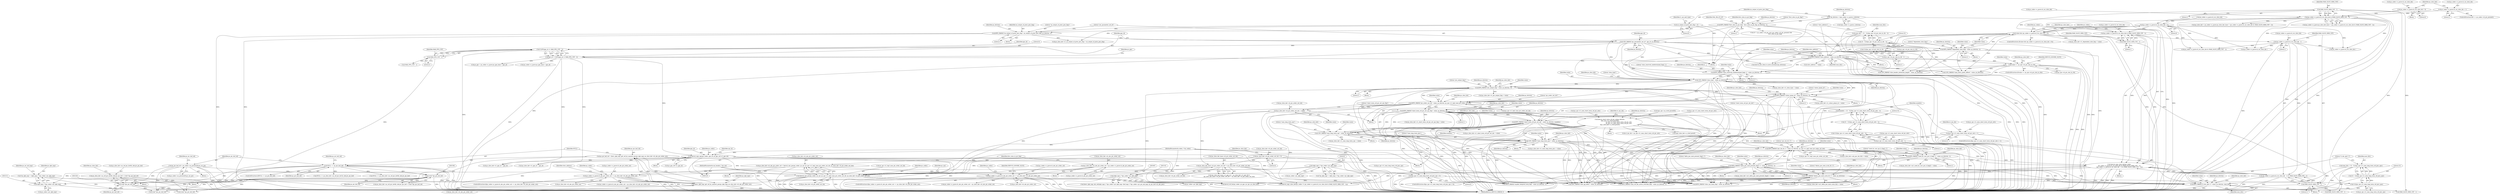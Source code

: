 digraph "0_Android_a1424724a00d62ac5efa0e27953eed66850d662f@array" {
"1002319" [label="(Call,ps_slice_hdr->as_ref_pic_list0[r_idx].pv_pic_buf = (void *)ps_pic_buf_ref)"];
"1002327" [label="(Call,(void *)ps_pic_buf_ref)"];
"1002233" [label="(Call,NULL == ps_pic_buf_ref)"];
"1002225" [label="(Call,ps_pic_buf_ref = ihevc_dpb_mgr_get_ref_by_nearest_poc(ps_dpb_mgr, ps_slice_hdr->i4_abs_pic_order_cnt))"];
"1002227" [label="(Call,ihevc_dpb_mgr_get_ref_by_nearest_poc(ps_dpb_mgr, ps_slice_hdr->i4_abs_pic_order_cnt))"];
"1002210" [label="(Call,*ps_dpb_mgr = (dpb_mgr_t *)ps_codec->pv_dpb_mgr)"];
"1002212" [label="(Call,(dpb_mgr_t *)ps_codec->pv_dpb_mgr)"];
"1002096" [label="(Call,(dpb_mgr_t *)ps_codec->pv_dpb_mgr)"];
"1002022" [label="(Call,(dpb_mgr_t *)ps_codec->pv_dpb_mgr)"];
"1001683" [label="(Call,ps_codec->s_parse.i4_abs_pic_order_cnt == ps_slice_hdr->i4_abs_pic_order_cnt)"];
"1001654" [label="(Call,ps_slice_hdr->i4_abs_pic_order_cnt = ihevcd_calc_poc(ps_codec, ps_nal, ps_sps->i1_log2_max_pic_order_cnt_lsb, ps_slice_hdr->i4_pic_order_cnt_lsb))"];
"1001658" [label="(Call,ihevcd_calc_poc(ps_codec, ps_nal, ps_sps->i1_log2_max_pic_order_cnt_lsb, ps_slice_hdr->i4_pic_order_cnt_lsb))"];
"1000263" [label="(Call,ihevcd_copy_pps(ps_codec, pps_id, ps_pps_ref->i1_pps_id))"];
"1000130" [label="(MethodParameterIn,codec_t *ps_codec)"];
"1000213" [label="(Call,pps_id = CLIP3(pps_id, 0, MAX_PPS_CNT - 2))"];
"1000215" [label="(Call,CLIP3(pps_id, 0, MAX_PPS_CNT - 2))"];
"1000209" [label="(Call,UEV_PARSE(\"pic_parameter_set_id\", pps_id, ps_bitstrm))"];
"1000204" [label="(Call,BITS_PARSE(\"no_output_of_prior_pics_flag\", no_output_of_prior_pics_flag, ps_bitstrm, 1))"];
"1000159" [label="(Call,no_output_of_prior_pics_flag = 0)"];
"1000190" [label="(Call,BITS_PARSE(\"first_slice_in_pic_flag\", first_slice_in_pic_flag, ps_bitstrm, 1))"];
"1000147" [label="(Call,*ps_bitstrm = &ps_codec->s_parse.s_bitstrm)"];
"1000218" [label="(Call,MAX_PPS_CNT - 2)"];
"1000438" [label="(Call,ihevcd_copy_slice_hdr(ps_codec,\n (ps_codec->s_parse.i4_cur_slice_idx & (MAX_SLICE_HDR_CNT - 1)),\n ((ps_codec->s_parse.i4_cur_slice_idx - 1) & (MAX_SLICE_HDR_CNT - 1))))"];
"1000440" [label="(Call,ps_codec->s_parse.i4_cur_slice_idx & (MAX_SLICE_HDR_CNT - 1))"];
"1000430" [label="(Call,ps_codec->s_parse.i4_cur_slice_idx > 0)"];
"1000405" [label="(Call,ps_codec->s_parse.i4_cur_slice_idx & (MAX_SLICE_HDR_CNT - 1))"];
"1000375" [label="(Call,ps_codec->s_parse.i4_cur_slice_idx = 0)"];
"1000390" [label="(Call,ps_codec->s_parse.i4_cur_slice_idx = 1)"];
"1000411" [label="(Call,MAX_SLICE_HDR_CNT - 1)"];
"1000446" [label="(Call,MAX_SLICE_HDR_CNT - 1)"];
"1000449" [label="(Call,(ps_codec->s_parse.i4_cur_slice_idx - 1) & (MAX_SLICE_HDR_CNT - 1))"];
"1000450" [label="(Call,ps_codec->s_parse.i4_cur_slice_idx - 1)"];
"1000457" [label="(Call,MAX_SLICE_HDR_CNT - 1)"];
"1000131" [label="(MethodParameterIn,nal_header_t *ps_nal)"];
"1000682" [label="(Call,BITS_PARSE(\"pic_order_cnt_lsb\", value, ps_bitstrm, ps_sps->i1_log2_max_pic_order_cnt_lsb))"];
"1000637" [label="(Call,BITS_PARSE(\"pic_output_flag\", value, ps_bitstrm, 1))"];
"1000592" [label="(Call,UEV_PARSE(\"slice_type\", value, ps_bitstrm))"];
"1000587" [label="(Call,BITS_PARSE(\"slice_reserved_undetermined_flag[ i ]\", value, ps_bitstrm, 1))"];
"1000537" [label="(Call,value >= ps_sps->i4_pic_size_in_ctb)"];
"1000528" [label="(Call,BITS_PARSE(\"slice_address\", value, ps_bitstrm, num_bits))"];
"1000428" [label="(Call,value && (ps_codec->s_parse.i4_cur_slice_idx > 0))"];
"1000422" [label="(Call,BITS_PARSE(\"dependent_slice_flag\", value, ps_bitstrm, 1))"];
"1000518" [label="(Call,num_bits = 32 - CLZ(ps_sps->i4_pic_size_in_ctb - 1))"];
"1000520" [label="(Call,32 - CLZ(ps_sps->i4_pic_size_in_ctb - 1))"];
"1000522" [label="(Call,CLZ(ps_sps->i4_pic_size_in_ctb - 1))"];
"1000523" [label="(Call,ps_sps->i4_pic_size_in_ctb - 1)"];
"1000659" [label="(Call,BITS_PARSE(\"colour_plane_id\", value, ps_bitstrm, 2))"];
"1000945" [label="(Call,BITS_PARSE(\"poc_lsb_lt[ i ]\", value, ps_bitstrm, ps_sps->i1_log2_max_pic_order_cnt_lsb))"];
"1000857" [label="(Call,UEV_PARSE(\"num_long_term_pics\", value, ps_bitstrm))"];
"1000734" [label="(Call,BITS_PARSE(\"short_term_ref_pic_set_idx\", value, ps_bitstrm, numbits))"];
"1000694" [label="(Call,BITS_PARSE(\"short_term_ref_pic_set_sps_flag\", value, ps_bitstrm, 1))"];
"1000724" [label="(Call,numbits = 32 - CLZ(ps_sps->i1_num_short_term_ref_pic_sets - 1))"];
"1000726" [label="(Call,32 - CLZ(ps_sps->i1_num_short_term_ref_pic_sets - 1))"];
"1000728" [label="(Call,CLZ(ps_sps->i1_num_short_term_ref_pic_sets - 1))"];
"1000729" [label="(Call,ps_sps->i1_num_short_term_ref_pic_sets - 1)"];
"1000718" [label="(Call,ps_sps->i1_num_short_term_ref_pic_sets > 1)"];
"1000834" [label="(Call,UEV_PARSE(\"num_long_term_sps\", value, ps_bitstrm))"];
"1000778" [label="(Call,ihevcd_short_term_ref_pic_set(ps_bitstrm,\n &ps_sps->as_stref_picset[0],\n                                              ps_sps->i1_num_short_term_ref_pic_sets,\n                                              ps_sps->i1_num_short_term_ref_pic_sets,\n &ps_slice_hdr->s_stref_picset))"];
"1000971" [label="(Call,BITS_PARSE(\"delta_poc_msb_present_flag[ i ]\", value, ps_bitstrm, 1))"];
"1000916" [label="(Call,BITS_PARSE(\"lt_idx_sps[ i ]\", value, ps_bitstrm, num_bits))"];
"1000997" [label="(Call,UEV_PARSE(\"delata_poc_msb_cycle_lt[ i ]\", value, ps_bitstrm))"];
"1000908" [label="(Call,num_bits = 32 - CLZ(ps_sps->i1_num_long_term_ref_pics_sps))"];
"1000910" [label="(Call,32 - CLZ(ps_sps->i1_num_long_term_ref_pics_sps))"];
"1000912" [label="(Call,CLZ(ps_sps->i1_num_long_term_ref_pics_sps))"];
"1000828" [label="(Call,ps_sps->i1_num_long_term_ref_pics_sps > 0)"];
"1000959" [label="(Call,BITS_PARSE(\"used_by_curr_pic_lt_flag[ i ]\", value, ps_bitstrm, 1))"];
"1000689" [label="(Call,ps_slice_hdr->i4_pic_order_cnt_lsb = value)"];
"1001637" [label="(Call,ps_slice_hdr_base->i4_pic_order_cnt_lsb != ps_slice_hdr->i4_pic_order_cnt_lsb)"];
"1000560" [label="(Call,ps_slice_hdr->i4_pic_order_cnt_lsb = 0)"];
"1001669" [label="(Call,ps_slice_hdr->i4_abs_pic_order_cnt = ps_codec->s_parse.i4_abs_pic_order_cnt)"];
"1001849" [label="(Call,ps_codec->s_parse.i4_abs_pic_order_cnt == ps_slice_hdr->i4_abs_pic_order_cnt)"];
"1002237" [label="(Call,ps_pic_buf_ref = ps_codec->as_process[0].ps_cur_pic)"];
"1002293" [label="(Call,(void *)ps_pic_buf_ref)"];
"1002504" [label="(Call,ihevcd_copy_slice_hdr(ps_codec, 0, (ps_codec->s_parse.i4_cur_slice_idx & (MAX_SLICE_HDR_CNT - 1))))"];
"1000944" [label="(Block,)"];
"1002239" [label="(Call,ps_codec->as_process[0].ps_cur_pic)"];
"1000596" [label="(Call,ps_slice_hdr->i1_slice_type = value)"];
"1000858" [label="(Literal,\"num_long_term_pics\")"];
"1002236" [label="(Block,)"];
"1000530" [label="(Identifier,value)"];
"1000861" [label="(Call,ps_slice_hdr->i1_num_long_term_pics = value)"];
"1000462" [label="(Identifier,ps_slice_hdr)"];
"1000258" [label="(Call,MAX_PPS_CNT - 1)"];
"1002507" [label="(Call,ps_codec->s_parse.i4_cur_slice_idx & (MAX_SLICE_HDR_CNT - 1))"];
"1001850" [label="(Call,ps_codec->s_parse.i4_abs_pic_order_cnt)"];
"1000391" [label="(Call,ps_codec->s_parse.i4_cur_slice_idx)"];
"1000834" [label="(Call,UEV_PARSE(\"num_long_term_sps\", value, ps_bitstrm))"];
"1000778" [label="(Call,ihevcd_short_term_ref_pic_set(ps_bitstrm,\n &ps_sps->as_stref_picset[0],\n                                              ps_sps->i1_num_short_term_ref_pic_sets,\n                                              ps_sps->i1_num_short_term_ref_pic_sets,\n &ps_slice_hdr->s_stref_picset))"];
"1002234" [label="(Identifier,NULL)"];
"1000424" [label="(Identifier,value)"];
"1000397" [label="(Call,ps_slice_hdr = ps_codec->s_parse.ps_slice_hdr_base + (ps_codec->s_parse.i4_cur_slice_idx & (MAX_SLICE_HDR_CNT - 1)))"];
"1000264" [label="(Identifier,ps_codec)"];
"1000685" [label="(Identifier,ps_bitstrm)"];
"1000440" [label="(Call,ps_codec->s_parse.i4_cur_slice_idx & (MAX_SLICE_HDR_CNT - 1))"];
"1000718" [label="(Call,ps_sps->i1_num_short_term_ref_pic_sets > 1)"];
"1002606" [label="(MethodReturn,IHEVCD_ERROR_T)"];
"1000427" [label="(ControlStructure,if(value && (ps_codec->s_parse.i4_cur_slice_idx > 0)))"];
"1000522" [label="(Call,CLZ(ps_sps->i4_pic_size_in_ctb - 1))"];
"1000446" [label="(Call,MAX_SLICE_HDR_CNT - 1)"];
"1000520" [label="(Call,32 - CLZ(ps_sps->i4_pic_size_in_ctb - 1))"];
"1000375" [label="(Call,ps_codec->s_parse.i4_cur_slice_idx = 0)"];
"1000971" [label="(Call,BITS_PARSE(\"delta_poc_msb_present_flag[ i ]\", value, ps_bitstrm, 1))"];
"1000729" [label="(Call,ps_sps->i1_num_short_term_ref_pic_sets - 1)"];
"1000587" [label="(Call,BITS_PARSE(\"slice_reserved_undetermined_flag[ i ]\", value, ps_bitstrm, 1))"];
"1000396" [label="(Literal,1)"];
"1000588" [label="(Literal,\"slice_reserved_undetermined_flag[ i ]\")"];
"1000460" [label="(Call,ps_slice_hdr->i1_dependent_slice_flag = value)"];
"1000777" [label="(Block,)"];
"1000210" [label="(Literal,\"pic_parameter_set_id\")"];
"1000911" [label="(Literal,32)"];
"1000593" [label="(Literal,\"slice_type\")"];
"1000639" [label="(Identifier,value)"];
"1000537" [label="(Call,value >= ps_sps->i4_pic_size_in_ctb)"];
"1000147" [label="(Call,*ps_bitstrm = &ps_codec->s_parse.s_bitstrm)"];
"1000219" [label="(Identifier,MAX_PPS_CNT)"];
"1000529" [label="(Literal,\"slice_address\")"];
"1000564" [label="(Literal,0)"];
"1000428" [label="(Call,value && (ps_codec->s_parse.i4_cur_slice_idx > 0))"];
"1000964" [label="(Call,ps_slice_hdr->ai1_used_by_curr_pic_lt_flag[i] = value)"];
"1000523" [label="(Call,ps_sps->i4_pic_size_in_ctb - 1)"];
"1000792" [label="(Call,&ps_slice_hdr->s_stref_picset)"];
"1001883" [label="(Call,UEV_PARSE(\"num_entry_point_offsets\", value, ps_bitstrm))"];
"1002235" [label="(Identifier,ps_pic_buf_ref)"];
"1000698" [label="(Literal,1)"];
"1000586" [label="(Block,)"];
"1000683" [label="(Literal,\"pic_order_cnt_lsb\")"];
"1001849" [label="(Call,ps_codec->s_parse.i4_abs_pic_order_cnt == ps_slice_hdr->i4_abs_pic_order_cnt)"];
"1000909" [label="(Identifier,num_bits)"];
"1000554" [label="(Block,)"];
"1000682" [label="(Call,BITS_PARSE(\"pic_order_cnt_lsb\", value, ps_bitstrm, ps_sps->i1_log2_max_pic_order_cnt_lsb))"];
"1000398" [label="(Identifier,ps_slice_hdr)"];
"1000973" [label="(Identifier,value)"];
"1000437" [label="(Block,)"];
"1000531" [label="(Identifier,ps_bitstrm)"];
"1000590" [label="(Identifier,ps_bitstrm)"];
"1000447" [label="(Identifier,MAX_SLICE_HDR_CNT)"];
"1001683" [label="(Call,ps_codec->s_parse.i4_abs_pic_order_cnt == ps_slice_hdr->i4_abs_pic_order_cnt)"];
"1002196" [label="(Call,ihevcd_ref_list(ps_codec, ps_pps, ps_sps, ps_slice_hdr))"];
"1000214" [label="(Identifier,pps_id)"];
"1000438" [label="(Call,ihevcd_copy_slice_hdr(ps_codec,\n (ps_codec->s_parse.i4_cur_slice_idx & (MAX_SLICE_HDR_CNT - 1)),\n ((ps_codec->s_parse.i4_cur_slice_idx - 1) & (MAX_SLICE_HDR_CNT - 1))))"];
"1001653" [label="(Block,)"];
"1000453" [label="(Identifier,ps_codec)"];
"1002219" [label="(Identifier,ps_mv_buf_mgr)"];
"1000524" [label="(Call,ps_sps->i4_pic_size_in_ctb)"];
"1000594" [label="(Identifier,value)"];
"1000164" [label="(Identifier,i1_nal_unit_type)"];
"1000961" [label="(Identifier,value)"];
"1000837" [label="(Identifier,ps_bitstrm)"];
"1001629" [label="(Call,(ps_slice_hdr_base->i1_pps_id != ps_slice_hdr->i1_pps_id) ||\n (ps_slice_hdr_base->i4_pic_order_cnt_lsb != ps_slice_hdr->i4_pic_order_cnt_lsb))"];
"1000423" [label="(Literal,\"dependent_slice_flag\")"];
"1000719" [label="(Call,ps_sps->i1_num_short_term_ref_pic_sets)"];
"1000203" [label="(Block,)"];
"1000204" [label="(Call,BITS_PARSE(\"no_output_of_prior_pics_flag\", no_output_of_prior_pics_flag, ps_bitstrm, 1))"];
"1000528" [label="(Call,BITS_PARSE(\"slice_address\", value, ps_bitstrm, num_bits))"];
"1000374" [label="(Block,)"];
"1001654" [label="(Call,ps_slice_hdr->i4_abs_pic_order_cnt = ihevcd_calc_poc(ps_codec, ps_nal, ps_sps->i1_log2_max_pic_order_cnt_lsb, ps_slice_hdr->i4_pic_order_cnt_lsb))"];
"1001660" [label="(Identifier,ps_nal)"];
"1000412" [label="(Identifier,MAX_SLICE_HDR_CNT)"];
"1000913" [label="(Call,ps_sps->i1_num_long_term_ref_pics_sps)"];
"1001081" [label="(Call,BITS_PARSE(\"enable_temporal_mvp_flag\", value, ps_bitstrm, 1))"];
"1000697" [label="(Identifier,ps_bitstrm)"];
"1001669" [label="(Call,ps_slice_hdr->i4_abs_pic_order_cnt = ps_codec->s_parse.i4_abs_pic_order_cnt)"];
"1000448" [label="(Literal,1)"];
"1000406" [label="(Call,ps_codec->s_parse.i4_cur_slice_idx)"];
"1001848" [label="(ControlStructure,if(ps_codec->s_parse.i4_abs_pic_order_cnt == ps_slice_hdr->i4_abs_pic_order_cnt))"];
"1000208" [label="(Literal,1)"];
"1000832" [label="(Literal,0)"];
"1000910" [label="(Call,32 - CLZ(ps_sps->i1_num_long_term_ref_pics_sps))"];
"1000161" [label="(Literal,0)"];
"1001771" [label="(Call,ps_codec->s_parse.i4_cur_slice_idx--)"];
"1000148" [label="(Identifier,ps_bitstrm)"];
"1000838" [label="(Call,ps_slice_hdr->i1_num_long_term_sps = value)"];
"1000836" [label="(Identifier,value)"];
"1002227" [label="(Call,ihevc_dpb_mgr_get_ref_by_nearest_poc(ps_dpb_mgr, ps_slice_hdr->i4_abs_pic_order_cnt))"];
"1000974" [label="(Identifier,ps_bitstrm)"];
"1002229" [label="(Call,ps_slice_hdr->i4_abs_pic_order_cnt)"];
"1000561" [label="(Call,ps_slice_hdr->i4_pic_order_cnt_lsb)"];
"1001169" [label="(Call,BITS_PARSE(\"num_ref_idx_active_override_flag\", value, ps_bitstrm, 1))"];
"1000735" [label="(Literal,\"short_term_ref_pic_set_idx\")"];
"1001001" [label="(Call,ps_slice_hdr->ai1_delta_poc_msb_cycle_lt[i] = value)"];
"1001658" [label="(Call,ihevcd_calc_poc(ps_codec, ps_nal, ps_sps->i1_log2_max_pic_order_cnt_lsb, ps_slice_hdr->i4_pic_order_cnt_lsb))"];
"1000477" [label="(Call,ps_slice_hdr->i1_pps_id = pps_id)"];
"1002295" [label="(Identifier,ps_pic_buf_ref)"];
"1000666" [label="(Identifier,ps_slice_hdr)"];
"1001641" [label="(Call,ps_slice_hdr->i4_pic_order_cnt_lsb)"];
"1001454" [label="(Call,SEV_PARSE(\"slice_qp_delta\", value, ps_bitstrm))"];
"1000664" [label="(Call,ps_slice_hdr->i1_colour_plane_id = value)"];
"1000920" [label="(Identifier,num_bits)"];
"1000694" [label="(Call,BITS_PARSE(\"short_term_ref_pic_set_sps_flag\", value, ps_bitstrm, 1))"];
"1002327" [label="(Call,(void *)ps_pic_buf_ref)"];
"1000860" [label="(Identifier,ps_bitstrm)"];
"1001689" [label="(Call,ps_slice_hdr->i4_abs_pic_order_cnt)"];
"1000552" [label="(Identifier,ps_slice_hdr)"];
"1002372" [label="(Call,(void *)ps_pic_buf_ref)"];
"1000690" [label="(Call,ps_slice_hdr->i4_pic_order_cnt_lsb)"];
"1000919" [label="(Identifier,ps_bitstrm)"];
"1000736" [label="(Identifier,value)"];
"1000796" [label="(Call,st_rps_idx = ps_sps->i1_num_short_term_ref_pic_sets)"];
"1000457" [label="(Call,MAX_SLICE_HDR_CNT - 1)"];
"1002318" [label="(Block,)"];
"1000962" [label="(Identifier,ps_bitstrm)"];
"1001680" [label="(Identifier,first_slice_in_pic_flag)"];
"1000501" [label="(Call,ps_slice_hdr->i1_no_output_of_prior_pics_flag = no_output_of_prior_pics_flag)"];
"1002334" [label="(Identifier,ps_slice_hdr)"];
"1002205" [label="(Block,)"];
"1000218" [label="(Call,MAX_PPS_CNT - 2)"];
"1000840" [label="(Identifier,ps_slice_hdr)"];
"1000431" [label="(Call,ps_codec->s_parse.i4_cur_slice_idx)"];
"1000691" [label="(Identifier,ps_slice_hdr)"];
"1002406" [label="(Call,(void *)ps_pic_buf_ref)"];
"1000458" [label="(Identifier,MAX_SLICE_HDR_CNT)"];
"1000205" [label="(Literal,\"no_output_of_prior_pics_flag\")"];
"1001661" [label="(Call,ps_sps->i1_log2_max_pic_order_cnt_lsb)"];
"1000677" [label="(Block,)"];
"1000737" [label="(Identifier,ps_bitstrm)"];
"1000149" [label="(Call,&ps_codec->s_parse.s_bitstrm)"];
"1000906" [label="(Block,)"];
"1000191" [label="(Literal,\"first_slice_in_pic_flag\")"];
"1000695" [label="(Literal,\"short_term_ref_pic_set_sps_flag\")"];
"1000421" [label="(Block,)"];
"1000725" [label="(Identifier,numbits)"];
"1002293" [label="(Call,(void *)ps_pic_buf_ref)"];
"1000701" [label="(Identifier,ps_slice_hdr)"];
"1002329" [label="(Identifier,ps_pic_buf_ref)"];
"1002237" [label="(Call,ps_pic_buf_ref = ps_codec->as_process[0].ps_cur_pic)"];
"1002096" [label="(Call,(dpb_mgr_t *)ps_codec->pv_dpb_mgr)"];
"1000859" [label="(Identifier,value)"];
"1000439" [label="(Identifier,ps_codec)"];
"1000270" [label="(Identifier,sps_id)"];
"1000717" [label="(ControlStructure,if(ps_sps->i1_num_short_term_ref_pic_sets > 1))"];
"1000132" [label="(Block,)"];
"1000899" [label="(Block,)"];
"1002256" [label="(Identifier,ps_mv_buf_ref)"];
"1000722" [label="(Literal,1)"];
"1000209" [label="(Call,UEV_PARSE(\"pic_parameter_set_id\", pps_id, ps_bitstrm))"];
"1000662" [label="(Identifier,ps_bitstrm)"];
"1000738" [label="(Identifier,numbits)"];
"1001837" [label="(Call,ps_codec->s_parse.i4_abs_pic_order_cnt = ps_slice_hdr->i4_abs_pic_order_cnt)"];
"1000527" [label="(Literal,1)"];
"1000211" [label="(Identifier,pps_id)"];
"1000963" [label="(Literal,1)"];
"1000786" [label="(Call,ps_sps->i1_num_short_term_ref_pic_sets)"];
"1000797" [label="(Identifier,st_rps_idx)"];
"1000949" [label="(Call,ps_sps->i1_log2_max_pic_order_cnt_lsb)"];
"1001695" [label="(Identifier,slice_address)"];
"1000567" [label="(Identifier,ps_slice_hdr)"];
"1002233" [label="(Call,NULL == ps_pic_buf_ref)"];
"1000284" [label="(Call,(0 != ps_codec->u4_pic_cnt || ps_codec->i4_pic_present) &&\n                    first_slice_in_pic_flag)"];
"1000399" [label="(Call,ps_codec->s_parse.ps_slice_hdr_base + (ps_codec->s_parse.i4_cur_slice_idx & (MAX_SLICE_HDR_CNT - 1)))"];
"1002319" [label="(Call,ps_slice_hdr->as_ref_pic_list0[r_idx].pv_pic_buf = (void *)ps_pic_buf_ref)"];
"1000730" [label="(Call,ps_sps->i1_num_short_term_ref_pic_sets)"];
"1000207" [label="(Identifier,ps_bitstrm)"];
"1000976" [label="(Call,ps_slice_hdr->ai1_delta_poc_msb_present_flag[i] = value)"];
"1000693" [label="(Identifier,value)"];
"1000194" [label="(Literal,1)"];
"1002354" [label="(Call,NULL == ps_slice_hdr->as_ref_pic_list1[r_idx].pv_pic_buf)"];
"1000560" [label="(Call,ps_slice_hdr->i4_pic_order_cnt_lsb = 0)"];
"1000595" [label="(Identifier,ps_bitstrm)"];
"1000381" [label="(Literal,0)"];
"1000506" [label="(Call,ps_slice_hdr->i1_pps_id = pps_id)"];
"1002238" [label="(Identifier,ps_pic_buf_ref)"];
"1000828" [label="(Call,ps_sps->i1_num_long_term_ref_pics_sps > 0)"];
"1000213" [label="(Call,pps_id = CLIP3(pps_id, 0, MAX_PPS_CNT - 2))"];
"1001860" [label="(Call,ps_codec->s_parse.i4_abs_pic_order_cnt = ps_slice_hdr->i4_abs_pic_order_cnt)"];
"1000745" [label="(Identifier,st_rps_idx)"];
"1002285" [label="(Call,ps_slice_hdr->as_ref_pic_list0[r_idx].pv_pic_buf = (void *)ps_pic_buf_ref)"];
"1000689" [label="(Call,ps_slice_hdr->i4_pic_order_cnt_lsb = value)"];
"1000217" [label="(Literal,0)"];
"1000955" [label="(Identifier,ps_slice_hdr)"];
"1000726" [label="(Call,32 - CLZ(ps_sps->i1_num_short_term_ref_pic_sets - 1))"];
"1000996" [label="(Block,)"];
"1000456" [label="(Literal,1)"];
"1000908" [label="(Call,num_bits = 32 - CLZ(ps_sps->i1_num_long_term_ref_pics_sps))"];
"1000516" [label="(Block,)"];
"1000975" [label="(Literal,1)"];
"1000959" [label="(Call,BITS_PARSE(\"used_by_curr_pic_lt_flag[ i ]\", value, ps_bitstrm, 1))"];
"1002024" [label="(Call,ps_codec->pv_dpb_mgr)"];
"1000518" [label="(Call,num_bits = 32 - CLZ(ps_sps->i4_pic_size_in_ctb - 1))"];
"1000536" [label="(ControlStructure,if(value >= ps_sps->i4_pic_size_in_ctb))"];
"1000519" [label="(Identifier,num_bits)"];
"1000696" [label="(Identifier,value)"];
"1000451" [label="(Call,ps_codec->s_parse.i4_cur_slice_idx)"];
"1000215" [label="(Call,CLIP3(pps_id, 0, MAX_PPS_CNT - 2))"];
"1000221" [label="(Call,ps_pps = ps_codec->s_parse.ps_pps_base + pps_id)"];
"1000638" [label="(Literal,\"pic_output_flag\")"];
"1000733" [label="(Literal,1)"];
"1000999" [label="(Identifier,value)"];
"1000967" [label="(Identifier,ps_slice_hdr)"];
"1000426" [label="(Literal,1)"];
"1001664" [label="(Call,ps_slice_hdr->i4_pic_order_cnt_lsb)"];
"1000591" [label="(Literal,1)"];
"1000640" [label="(Identifier,ps_bitstrm)"];
"1000660" [label="(Literal,\"colour_plane_id\")"];
"1000222" [label="(Identifier,ps_pps)"];
"1000946" [label="(Literal,\"poc_lsb_lt[ i ]\")"];
"1000130" [label="(MethodParameterIn,codec_t *ps_codec)"];
"1002022" [label="(Call,(dpb_mgr_t *)ps_codec->pv_dpb_mgr)"];
"1000997" [label="(Call,UEV_PARSE(\"delata_poc_msb_cycle_lt[ i ]\", value, ps_bitstrm))"];
"1001106" [label="(Call,BITS_PARSE(\"slice_sao_luma_flag\", value, ps_bitstrm, 1))"];
"1002214" [label="(Call,ps_codec->pv_dpb_mgr)"];
"1002225" [label="(Call,ps_pic_buf_ref = ihevc_dpb_mgr_get_ref_by_nearest_poc(ps_dpb_mgr, ps_slice_hdr->i4_abs_pic_order_cnt))"];
"1000659" [label="(Call,BITS_PARSE(\"colour_plane_id\", value, ps_bitstrm, 2))"];
"1000159" [label="(Call,no_output_of_prior_pics_flag = 0)"];
"1000450" [label="(Call,ps_codec->s_parse.i4_cur_slice_idx - 1)"];
"1000376" [label="(Call,ps_codec->s_parse.i4_cur_slice_idx)"];
"1000644" [label="(Identifier,ps_slice_hdr)"];
"1002211" [label="(Identifier,ps_dpb_mgr)"];
"1000686" [label="(Call,ps_sps->i1_log2_max_pic_order_cnt_lsb)"];
"1001638" [label="(Call,ps_slice_hdr_base->i4_pic_order_cnt_lsb)"];
"1001808" [label="(Call,MAX_SLICE_HDR_CNT - 1)"];
"1000592" [label="(Call,UEV_PARSE(\"slice_type\", value, ps_bitstrm))"];
"1001668" [label="(Block,)"];
"1000198" [label="(Identifier,NAL_BLA_W_LP)"];
"1000727" [label="(Literal,32)"];
"1000827" [label="(ControlStructure,if(ps_sps->i1_num_long_term_ref_pics_sps > 0))"];
"1000642" [label="(Call,ps_slice_hdr->i1_pic_output_flag = value)"];
"1000835" [label="(Literal,\"num_long_term_sps\")"];
"1002513" [label="(Call,MAX_SLICE_HDR_CNT - 1)"];
"1000543" [label="(Identifier,IHEVCD_IGNORE_SLICE)"];
"1000422" [label="(Call,BITS_PARSE(\"dependent_slice_flag\", value, ps_bitstrm, 1))"];
"1000998" [label="(Literal,\"delata_poc_msb_cycle_lt[ i ]\")"];
"1000948" [label="(Identifier,ps_bitstrm)"];
"1001863" [label="(Identifier,ps_codec)"];
"1000411" [label="(Call,MAX_SLICE_HDR_CNT - 1)"];
"1001000" [label="(Identifier,ps_bitstrm)"];
"1002212" [label="(Call,(dpb_mgr_t *)ps_codec->pv_dpb_mgr)"];
"1002247" [label="(Identifier,ps_mv_buf_ref)"];
"1000459" [label="(Literal,1)"];
"1000741" [label="(Identifier,ps_slice_hdr)"];
"1000960" [label="(Literal,\"used_by_curr_pic_lt_flag[ i ]\")"];
"1001655" [label="(Call,ps_slice_hdr->i4_abs_pic_order_cnt)"];
"1000916" [label="(Call,BITS_PARSE(\"lt_idx_sps[ i ]\", value, ps_bitstrm, num_bits))"];
"1000739" [label="(Call,ps_slice_hdr->i1_short_term_ref_pic_set_idx = value)"];
"1002098" [label="(Call,ps_codec->pv_dpb_mgr)"];
"1000779" [label="(Identifier,ps_bitstrm)"];
"1000192" [label="(Identifier,first_slice_in_pic_flag)"];
"1000533" [label="(Call,slice_address = value)"];
"1000265" [label="(Identifier,pps_id)"];
"1000780" [label="(Call,&ps_sps->as_stref_picset[0])"];
"1000539" [label="(Call,ps_sps->i4_pic_size_in_ctb)"];
"1000641" [label="(Literal,1)"];
"1001762" [label="(Identifier,ps_codec)"];
"1000728" [label="(Call,CLZ(ps_sps->i1_num_short_term_ref_pic_sets - 1))"];
"1000436" [label="(Literal,0)"];
"1000857" [label="(Call,UEV_PARSE(\"num_long_term_pics\", value, ps_bitstrm))"];
"1000924" [label="(Identifier,ps_slice_hdr)"];
"1000216" [label="(Identifier,pps_id)"];
"1000413" [label="(Literal,1)"];
"1002210" [label="(Call,*ps_dpb_mgr = (dpb_mgr_t *)ps_codec->pv_dpb_mgr)"];
"1001004" [label="(Identifier,ps_slice_hdr)"];
"1000263" [label="(Call,ihevcd_copy_pps(ps_codec, pps_id, ps_pps_ref->i1_pps_id))"];
"1000220" [label="(Literal,2)"];
"1000430" [label="(Call,ps_codec->s_parse.i4_cur_slice_idx > 0)"];
"1001682" [label="(ControlStructure,if(ps_codec->s_parse.i4_abs_pic_order_cnt == ps_slice_hdr->i4_abs_pic_order_cnt))"];
"1000723" [label="(Block,)"];
"1002016" [label="(Call,ihevcd_bits_flush_to_byte_boundary(ps_bitstrm))"];
"1000212" [label="(Identifier,ps_bitstrm)"];
"1000636" [label="(Block,)"];
"1000190" [label="(Call,BITS_PARSE(\"first_slice_in_pic_flag\", first_slice_in_pic_flag, ps_bitstrm, 1))"];
"1000384" [label="(ControlStructure,if(0 == ps_codec->i4_pic_present))"];
"1000912" [label="(Call,CLZ(ps_sps->i1_num_long_term_ref_pics_sps))"];
"1000585" [label="(Identifier,i)"];
"1000945" [label="(Call,BITS_PARSE(\"poc_lsb_lt[ i ]\", value, ps_bitstrm, ps_sps->i1_log2_max_pic_order_cnt_lsb))"];
"1000952" [label="(Call,ps_slice_hdr->ai4_poc_lsb_lt[i] = value)"];
"1001990" [label="(Call,UEV_PARSE(\"slice_header_extension_length\", value, ps_bitstrm))"];
"1000598" [label="(Identifier,ps_slice_hdr)"];
"1001659" [label="(Identifier,ps_codec)"];
"1000223" [label="(Call,ps_codec->s_parse.ps_pps_base + pps_id)"];
"1001859" [label="(Identifier,IHEVCD_IGNORE_SLICE)"];
"1000390" [label="(Call,ps_codec->s_parse.i4_cur_slice_idx = 1)"];
"1000206" [label="(Identifier,no_output_of_prior_pics_flag)"];
"1001637" [label="(Call,ps_slice_hdr_base->i4_pic_order_cnt_lsb != ps_slice_hdr->i4_pic_order_cnt_lsb)"];
"1000699" [label="(Call,ps_slice_hdr->i1_short_term_ref_pic_set_sps_flag = value)"];
"1000589" [label="(Identifier,value)"];
"1000829" [label="(Call,ps_sps->i1_num_long_term_ref_pics_sps)"];
"1000658" [label="(Block,)"];
"1002095" [label="(Call,ihevc_dpb_mgr_del_ref((dpb_mgr_t *)ps_codec->pv_dpb_mgr, (buf_mgr_t *)ps_codec->pv_pic_buf_mgr, ps_pic_buf->i4_abs_poc))"];
"1000425" [label="(Identifier,ps_bitstrm)"];
"1001673" [label="(Call,ps_codec->s_parse.i4_abs_pic_order_cnt)"];
"1000193" [label="(Identifier,ps_bitstrm)"];
"1000637" [label="(Call,BITS_PARSE(\"pic_output_flag\", value, ps_bitstrm, 1))"];
"1000441" [label="(Call,ps_codec->s_parse.i4_cur_slice_idx)"];
"1000449" [label="(Call,(ps_codec->s_parse.i4_cur_slice_idx - 1) & (MAX_SLICE_HDR_CNT - 1))"];
"1000532" [label="(Identifier,num_bits)"];
"1000734" [label="(Call,BITS_PARSE(\"short_term_ref_pic_set_idx\", value, ps_bitstrm, numbits))"];
"1000429" [label="(Identifier,value)"];
"1000684" [label="(Identifier,value)"];
"1000405" [label="(Call,ps_codec->s_parse.i4_cur_slice_idx & (MAX_SLICE_HDR_CNT - 1))"];
"1000538" [label="(Identifier,value)"];
"1002275" [label="(Call,NULL == ps_slice_hdr->as_ref_pic_list0[r_idx].pv_pic_buf)"];
"1001855" [label="(Call,ps_slice_hdr->i4_abs_pic_order_cnt)"];
"1000972" [label="(Literal,\"delta_poc_msb_present_flag[ i ]\")"];
"1000236" [label="(Block,)"];
"1000131" [label="(MethodParameterIn,nal_header_t *ps_nal)"];
"1000789" [label="(Call,ps_sps->i1_num_short_term_ref_pic_sets)"];
"1000661" [label="(Identifier,value)"];
"1001670" [label="(Call,ps_slice_hdr->i4_abs_pic_order_cnt)"];
"1002020" [label="(Call,*ps_dpb_mgr = (dpb_mgr_t *)ps_codec->pv_dpb_mgr)"];
"1000833" [label="(Block,)"];
"1002320" [label="(Call,ps_slice_hdr->as_ref_pic_list0[r_idx].pv_pic_buf)"];
"1002228" [label="(Identifier,ps_dpb_mgr)"];
"1000663" [label="(Literal,2)"];
"1001684" [label="(Call,ps_codec->s_parse.i4_abs_pic_order_cnt)"];
"1000917" [label="(Literal,\"lt_idx_sps[ i ]\")"];
"1001712" [label="(Call,ps_codec->s_parse.i4_cur_slice_idx--)"];
"1002226" [label="(Identifier,ps_pic_buf_ref)"];
"1000521" [label="(Literal,32)"];
"1000979" [label="(Identifier,ps_slice_hdr)"];
"1000918" [label="(Identifier,value)"];
"1000826" [label="(Block,)"];
"1000947" [label="(Identifier,value)"];
"1000534" [label="(Identifier,slice_address)"];
"1000863" [label="(Identifier,ps_slice_hdr)"];
"1000724" [label="(Call,numbits = 32 - CLZ(ps_sps->i1_num_short_term_ref_pic_sets - 1))"];
"1000160" [label="(Identifier,no_output_of_prior_pics_flag)"];
"1002232" [label="(ControlStructure,if(NULL == ps_pic_buf_ref))"];
"1000266" [label="(Call,ps_pps_ref->i1_pps_id)"];
"1002319" -> "1002318"  [label="AST: "];
"1002319" -> "1002327"  [label="CFG: "];
"1002320" -> "1002319"  [label="AST: "];
"1002327" -> "1002319"  [label="AST: "];
"1002334" -> "1002319"  [label="CFG: "];
"1002319" -> "1002606"  [label="DDG: "];
"1002319" -> "1002606"  [label="DDG: "];
"1002327" -> "1002319"  [label="DDG: "];
"1002327" -> "1002329"  [label="CFG: "];
"1002328" -> "1002327"  [label="AST: "];
"1002329" -> "1002327"  [label="AST: "];
"1002327" -> "1002606"  [label="DDG: "];
"1002233" -> "1002327"  [label="DDG: "];
"1002237" -> "1002327"  [label="DDG: "];
"1002293" -> "1002327"  [label="DDG: "];
"1002327" -> "1002372"  [label="DDG: "];
"1002327" -> "1002406"  [label="DDG: "];
"1002233" -> "1002232"  [label="AST: "];
"1002233" -> "1002235"  [label="CFG: "];
"1002234" -> "1002233"  [label="AST: "];
"1002235" -> "1002233"  [label="AST: "];
"1002238" -> "1002233"  [label="CFG: "];
"1002256" -> "1002233"  [label="CFG: "];
"1002233" -> "1002606"  [label="DDG: "];
"1002233" -> "1002606"  [label="DDG: "];
"1002233" -> "1002606"  [label="DDG: "];
"1002225" -> "1002233"  [label="DDG: "];
"1002233" -> "1002275"  [label="DDG: "];
"1002233" -> "1002293"  [label="DDG: "];
"1002233" -> "1002354"  [label="DDG: "];
"1002233" -> "1002372"  [label="DDG: "];
"1002233" -> "1002406"  [label="DDG: "];
"1002225" -> "1002205"  [label="AST: "];
"1002225" -> "1002227"  [label="CFG: "];
"1002226" -> "1002225"  [label="AST: "];
"1002227" -> "1002225"  [label="AST: "];
"1002234" -> "1002225"  [label="CFG: "];
"1002225" -> "1002606"  [label="DDG: "];
"1002227" -> "1002225"  [label="DDG: "];
"1002227" -> "1002225"  [label="DDG: "];
"1002227" -> "1002229"  [label="CFG: "];
"1002228" -> "1002227"  [label="AST: "];
"1002229" -> "1002227"  [label="AST: "];
"1002227" -> "1002606"  [label="DDG: "];
"1002227" -> "1002606"  [label="DDG: "];
"1002210" -> "1002227"  [label="DDG: "];
"1001683" -> "1002227"  [label="DDG: "];
"1001849" -> "1002227"  [label="DDG: "];
"1002210" -> "1002205"  [label="AST: "];
"1002210" -> "1002212"  [label="CFG: "];
"1002211" -> "1002210"  [label="AST: "];
"1002212" -> "1002210"  [label="AST: "];
"1002219" -> "1002210"  [label="CFG: "];
"1002210" -> "1002606"  [label="DDG: "];
"1002212" -> "1002210"  [label="DDG: "];
"1002212" -> "1002214"  [label="CFG: "];
"1002213" -> "1002212"  [label="AST: "];
"1002214" -> "1002212"  [label="AST: "];
"1002212" -> "1002606"  [label="DDG: "];
"1002096" -> "1002212"  [label="DDG: "];
"1002022" -> "1002212"  [label="DDG: "];
"1002096" -> "1002095"  [label="AST: "];
"1002096" -> "1002098"  [label="CFG: "];
"1002097" -> "1002096"  [label="AST: "];
"1002098" -> "1002096"  [label="AST: "];
"1002102" -> "1002096"  [label="CFG: "];
"1002096" -> "1002606"  [label="DDG: "];
"1002096" -> "1002095"  [label="DDG: "];
"1002022" -> "1002096"  [label="DDG: "];
"1002022" -> "1002020"  [label="AST: "];
"1002022" -> "1002024"  [label="CFG: "];
"1002023" -> "1002022"  [label="AST: "];
"1002024" -> "1002022"  [label="AST: "];
"1002020" -> "1002022"  [label="CFG: "];
"1002022" -> "1002606"  [label="DDG: "];
"1002022" -> "1002020"  [label="DDG: "];
"1001683" -> "1001682"  [label="AST: "];
"1001683" -> "1001689"  [label="CFG: "];
"1001684" -> "1001683"  [label="AST: "];
"1001689" -> "1001683"  [label="AST: "];
"1001695" -> "1001683"  [label="CFG: "];
"1001762" -> "1001683"  [label="CFG: "];
"1001683" -> "1002606"  [label="DDG: "];
"1001683" -> "1002606"  [label="DDG: "];
"1001683" -> "1002606"  [label="DDG: "];
"1001654" -> "1001683"  [label="DDG: "];
"1001669" -> "1001683"  [label="DDG: "];
"1001683" -> "1001837"  [label="DDG: "];
"1001654" -> "1001653"  [label="AST: "];
"1001654" -> "1001658"  [label="CFG: "];
"1001655" -> "1001654"  [label="AST: "];
"1001658" -> "1001654"  [label="AST: "];
"1001680" -> "1001654"  [label="CFG: "];
"1001654" -> "1002606"  [label="DDG: "];
"1001658" -> "1001654"  [label="DDG: "];
"1001658" -> "1001654"  [label="DDG: "];
"1001658" -> "1001654"  [label="DDG: "];
"1001658" -> "1001654"  [label="DDG: "];
"1001654" -> "1001849"  [label="DDG: "];
"1001658" -> "1001664"  [label="CFG: "];
"1001659" -> "1001658"  [label="AST: "];
"1001660" -> "1001658"  [label="AST: "];
"1001661" -> "1001658"  [label="AST: "];
"1001664" -> "1001658"  [label="AST: "];
"1001658" -> "1002606"  [label="DDG: "];
"1001658" -> "1002606"  [label="DDG: "];
"1001658" -> "1002606"  [label="DDG: "];
"1001658" -> "1002606"  [label="DDG: "];
"1000263" -> "1001658"  [label="DDG: "];
"1000438" -> "1001658"  [label="DDG: "];
"1000130" -> "1001658"  [label="DDG: "];
"1000131" -> "1001658"  [label="DDG: "];
"1000682" -> "1001658"  [label="DDG: "];
"1000945" -> "1001658"  [label="DDG: "];
"1000689" -> "1001658"  [label="DDG: "];
"1001637" -> "1001658"  [label="DDG: "];
"1000560" -> "1001658"  [label="DDG: "];
"1001658" -> "1002196"  [label="DDG: "];
"1001658" -> "1002504"  [label="DDG: "];
"1000263" -> "1000236"  [label="AST: "];
"1000263" -> "1000266"  [label="CFG: "];
"1000264" -> "1000263"  [label="AST: "];
"1000265" -> "1000263"  [label="AST: "];
"1000266" -> "1000263"  [label="AST: "];
"1000270" -> "1000263"  [label="CFG: "];
"1000263" -> "1002606"  [label="DDG: "];
"1000263" -> "1002606"  [label="DDG: "];
"1000263" -> "1002606"  [label="DDG: "];
"1000263" -> "1002606"  [label="DDG: "];
"1000130" -> "1000263"  [label="DDG: "];
"1000213" -> "1000263"  [label="DDG: "];
"1000263" -> "1000438"  [label="DDG: "];
"1000263" -> "1000477"  [label="DDG: "];
"1000263" -> "1000506"  [label="DDG: "];
"1000263" -> "1002196"  [label="DDG: "];
"1000263" -> "1002504"  [label="DDG: "];
"1000130" -> "1000129"  [label="AST: "];
"1000130" -> "1002606"  [label="DDG: "];
"1000130" -> "1000438"  [label="DDG: "];
"1000130" -> "1002196"  [label="DDG: "];
"1000130" -> "1002504"  [label="DDG: "];
"1000213" -> "1000132"  [label="AST: "];
"1000213" -> "1000215"  [label="CFG: "];
"1000214" -> "1000213"  [label="AST: "];
"1000215" -> "1000213"  [label="AST: "];
"1000222" -> "1000213"  [label="CFG: "];
"1000213" -> "1002606"  [label="DDG: "];
"1000215" -> "1000213"  [label="DDG: "];
"1000215" -> "1000213"  [label="DDG: "];
"1000215" -> "1000213"  [label="DDG: "];
"1000213" -> "1000221"  [label="DDG: "];
"1000213" -> "1000223"  [label="DDG: "];
"1000213" -> "1000477"  [label="DDG: "];
"1000213" -> "1000506"  [label="DDG: "];
"1000215" -> "1000218"  [label="CFG: "];
"1000216" -> "1000215"  [label="AST: "];
"1000217" -> "1000215"  [label="AST: "];
"1000218" -> "1000215"  [label="AST: "];
"1000215" -> "1002606"  [label="DDG: "];
"1000209" -> "1000215"  [label="DDG: "];
"1000218" -> "1000215"  [label="DDG: "];
"1000218" -> "1000215"  [label="DDG: "];
"1000209" -> "1000132"  [label="AST: "];
"1000209" -> "1000212"  [label="CFG: "];
"1000210" -> "1000209"  [label="AST: "];
"1000211" -> "1000209"  [label="AST: "];
"1000212" -> "1000209"  [label="AST: "];
"1000214" -> "1000209"  [label="CFG: "];
"1000209" -> "1002606"  [label="DDG: "];
"1000209" -> "1002606"  [label="DDG: "];
"1000204" -> "1000209"  [label="DDG: "];
"1000190" -> "1000209"  [label="DDG: "];
"1000209" -> "1000422"  [label="DDG: "];
"1000209" -> "1000528"  [label="DDG: "];
"1000209" -> "1000587"  [label="DDG: "];
"1000209" -> "1000592"  [label="DDG: "];
"1000209" -> "1001883"  [label="DDG: "];
"1000209" -> "1001990"  [label="DDG: "];
"1000209" -> "1002016"  [label="DDG: "];
"1000204" -> "1000203"  [label="AST: "];
"1000204" -> "1000208"  [label="CFG: "];
"1000205" -> "1000204"  [label="AST: "];
"1000206" -> "1000204"  [label="AST: "];
"1000207" -> "1000204"  [label="AST: "];
"1000208" -> "1000204"  [label="AST: "];
"1000210" -> "1000204"  [label="CFG: "];
"1000204" -> "1002606"  [label="DDG: "];
"1000204" -> "1002606"  [label="DDG: "];
"1000159" -> "1000204"  [label="DDG: "];
"1000190" -> "1000204"  [label="DDG: "];
"1000204" -> "1000501"  [label="DDG: "];
"1000159" -> "1000132"  [label="AST: "];
"1000159" -> "1000161"  [label="CFG: "];
"1000160" -> "1000159"  [label="AST: "];
"1000161" -> "1000159"  [label="AST: "];
"1000164" -> "1000159"  [label="CFG: "];
"1000159" -> "1002606"  [label="DDG: "];
"1000159" -> "1000501"  [label="DDG: "];
"1000190" -> "1000132"  [label="AST: "];
"1000190" -> "1000194"  [label="CFG: "];
"1000191" -> "1000190"  [label="AST: "];
"1000192" -> "1000190"  [label="AST: "];
"1000193" -> "1000190"  [label="AST: "];
"1000194" -> "1000190"  [label="AST: "];
"1000198" -> "1000190"  [label="CFG: "];
"1000190" -> "1002606"  [label="DDG: "];
"1000190" -> "1002606"  [label="DDG: "];
"1000147" -> "1000190"  [label="DDG: "];
"1000190" -> "1000284"  [label="DDG: "];
"1000147" -> "1000132"  [label="AST: "];
"1000147" -> "1000149"  [label="CFG: "];
"1000148" -> "1000147"  [label="AST: "];
"1000149" -> "1000147"  [label="AST: "];
"1000160" -> "1000147"  [label="CFG: "];
"1000147" -> "1002606"  [label="DDG: "];
"1000147" -> "1002606"  [label="DDG: "];
"1000218" -> "1000220"  [label="CFG: "];
"1000219" -> "1000218"  [label="AST: "];
"1000220" -> "1000218"  [label="AST: "];
"1000218" -> "1002606"  [label="DDG: "];
"1000218" -> "1000258"  [label="DDG: "];
"1000438" -> "1000437"  [label="AST: "];
"1000438" -> "1000449"  [label="CFG: "];
"1000439" -> "1000438"  [label="AST: "];
"1000440" -> "1000438"  [label="AST: "];
"1000449" -> "1000438"  [label="AST: "];
"1000462" -> "1000438"  [label="CFG: "];
"1000438" -> "1002606"  [label="DDG: "];
"1000438" -> "1002606"  [label="DDG: "];
"1000438" -> "1002606"  [label="DDG: "];
"1000438" -> "1002606"  [label="DDG: "];
"1000440" -> "1000438"  [label="DDG: "];
"1000440" -> "1000438"  [label="DDG: "];
"1000449" -> "1000438"  [label="DDG: "];
"1000449" -> "1000438"  [label="DDG: "];
"1000438" -> "1002196"  [label="DDG: "];
"1000438" -> "1002504"  [label="DDG: "];
"1000440" -> "1000446"  [label="CFG: "];
"1000441" -> "1000440"  [label="AST: "];
"1000446" -> "1000440"  [label="AST: "];
"1000453" -> "1000440"  [label="CFG: "];
"1000430" -> "1000440"  [label="DDG: "];
"1000405" -> "1000440"  [label="DDG: "];
"1000446" -> "1000440"  [label="DDG: "];
"1000446" -> "1000440"  [label="DDG: "];
"1000440" -> "1000450"  [label="DDG: "];
"1000430" -> "1000428"  [label="AST: "];
"1000430" -> "1000436"  [label="CFG: "];
"1000431" -> "1000430"  [label="AST: "];
"1000436" -> "1000430"  [label="AST: "];
"1000428" -> "1000430"  [label="CFG: "];
"1000430" -> "1002606"  [label="DDG: "];
"1000430" -> "1000428"  [label="DDG: "];
"1000430" -> "1000428"  [label="DDG: "];
"1000405" -> "1000430"  [label="DDG: "];
"1000430" -> "1001712"  [label="DDG: "];
"1000430" -> "1001771"  [label="DDG: "];
"1000430" -> "1002507"  [label="DDG: "];
"1000405" -> "1000399"  [label="AST: "];
"1000405" -> "1000411"  [label="CFG: "];
"1000406" -> "1000405"  [label="AST: "];
"1000411" -> "1000405"  [label="AST: "];
"1000399" -> "1000405"  [label="CFG: "];
"1000405" -> "1002606"  [label="DDG: "];
"1000405" -> "1002606"  [label="DDG: "];
"1000405" -> "1000397"  [label="DDG: "];
"1000405" -> "1000397"  [label="DDG: "];
"1000405" -> "1000399"  [label="DDG: "];
"1000405" -> "1000399"  [label="DDG: "];
"1000375" -> "1000405"  [label="DDG: "];
"1000390" -> "1000405"  [label="DDG: "];
"1000411" -> "1000405"  [label="DDG: "];
"1000411" -> "1000405"  [label="DDG: "];
"1000405" -> "1001712"  [label="DDG: "];
"1000405" -> "1001771"  [label="DDG: "];
"1000405" -> "1002507"  [label="DDG: "];
"1000375" -> "1000374"  [label="AST: "];
"1000375" -> "1000381"  [label="CFG: "];
"1000376" -> "1000375"  [label="AST: "];
"1000381" -> "1000375"  [label="AST: "];
"1000398" -> "1000375"  [label="CFG: "];
"1000390" -> "1000384"  [label="AST: "];
"1000390" -> "1000396"  [label="CFG: "];
"1000391" -> "1000390"  [label="AST: "];
"1000396" -> "1000390"  [label="AST: "];
"1000398" -> "1000390"  [label="CFG: "];
"1000411" -> "1000413"  [label="CFG: "];
"1000412" -> "1000411"  [label="AST: "];
"1000413" -> "1000411"  [label="AST: "];
"1000411" -> "1002606"  [label="DDG: "];
"1000411" -> "1000446"  [label="DDG: "];
"1000411" -> "1001808"  [label="DDG: "];
"1000411" -> "1002513"  [label="DDG: "];
"1000446" -> "1000448"  [label="CFG: "];
"1000447" -> "1000446"  [label="AST: "];
"1000448" -> "1000446"  [label="AST: "];
"1000446" -> "1000457"  [label="DDG: "];
"1000449" -> "1000457"  [label="CFG: "];
"1000450" -> "1000449"  [label="AST: "];
"1000457" -> "1000449"  [label="AST: "];
"1000449" -> "1002606"  [label="DDG: "];
"1000449" -> "1002606"  [label="DDG: "];
"1000450" -> "1000449"  [label="DDG: "];
"1000450" -> "1000449"  [label="DDG: "];
"1000457" -> "1000449"  [label="DDG: "];
"1000457" -> "1000449"  [label="DDG: "];
"1000450" -> "1000456"  [label="CFG: "];
"1000451" -> "1000450"  [label="AST: "];
"1000456" -> "1000450"  [label="AST: "];
"1000458" -> "1000450"  [label="CFG: "];
"1000450" -> "1002606"  [label="DDG: "];
"1000450" -> "1001712"  [label="DDG: "];
"1000450" -> "1001771"  [label="DDG: "];
"1000450" -> "1002507"  [label="DDG: "];
"1000457" -> "1000459"  [label="CFG: "];
"1000458" -> "1000457"  [label="AST: "];
"1000459" -> "1000457"  [label="AST: "];
"1000457" -> "1002606"  [label="DDG: "];
"1000457" -> "1001808"  [label="DDG: "];
"1000457" -> "1002513"  [label="DDG: "];
"1000131" -> "1000129"  [label="AST: "];
"1000131" -> "1002606"  [label="DDG: "];
"1000682" -> "1000677"  [label="AST: "];
"1000682" -> "1000686"  [label="CFG: "];
"1000683" -> "1000682"  [label="AST: "];
"1000684" -> "1000682"  [label="AST: "];
"1000685" -> "1000682"  [label="AST: "];
"1000686" -> "1000682"  [label="AST: "];
"1000691" -> "1000682"  [label="CFG: "];
"1000682" -> "1002606"  [label="DDG: "];
"1000682" -> "1002606"  [label="DDG: "];
"1000637" -> "1000682"  [label="DDG: "];
"1000637" -> "1000682"  [label="DDG: "];
"1000659" -> "1000682"  [label="DDG: "];
"1000659" -> "1000682"  [label="DDG: "];
"1000592" -> "1000682"  [label="DDG: "];
"1000592" -> "1000682"  [label="DDG: "];
"1000682" -> "1000689"  [label="DDG: "];
"1000682" -> "1000694"  [label="DDG: "];
"1000682" -> "1000694"  [label="DDG: "];
"1000682" -> "1000945"  [label="DDG: "];
"1000637" -> "1000636"  [label="AST: "];
"1000637" -> "1000641"  [label="CFG: "];
"1000638" -> "1000637"  [label="AST: "];
"1000639" -> "1000637"  [label="AST: "];
"1000640" -> "1000637"  [label="AST: "];
"1000641" -> "1000637"  [label="AST: "];
"1000644" -> "1000637"  [label="CFG: "];
"1000637" -> "1002606"  [label="DDG: "];
"1000592" -> "1000637"  [label="DDG: "];
"1000592" -> "1000637"  [label="DDG: "];
"1000637" -> "1000642"  [label="DDG: "];
"1000637" -> "1000659"  [label="DDG: "];
"1000637" -> "1000659"  [label="DDG: "];
"1000637" -> "1001106"  [label="DDG: "];
"1000637" -> "1001106"  [label="DDG: "];
"1000637" -> "1001169"  [label="DDG: "];
"1000637" -> "1001169"  [label="DDG: "];
"1000637" -> "1001454"  [label="DDG: "];
"1000637" -> "1001454"  [label="DDG: "];
"1000592" -> "1000554"  [label="AST: "];
"1000592" -> "1000595"  [label="CFG: "];
"1000593" -> "1000592"  [label="AST: "];
"1000594" -> "1000592"  [label="AST: "];
"1000595" -> "1000592"  [label="AST: "];
"1000598" -> "1000592"  [label="CFG: "];
"1000592" -> "1002606"  [label="DDG: "];
"1000592" -> "1002606"  [label="DDG: "];
"1000587" -> "1000592"  [label="DDG: "];
"1000587" -> "1000592"  [label="DDG: "];
"1000537" -> "1000592"  [label="DDG: "];
"1000428" -> "1000592"  [label="DDG: "];
"1000528" -> "1000592"  [label="DDG: "];
"1000422" -> "1000592"  [label="DDG: "];
"1000592" -> "1000596"  [label="DDG: "];
"1000592" -> "1000659"  [label="DDG: "];
"1000592" -> "1000659"  [label="DDG: "];
"1000592" -> "1001106"  [label="DDG: "];
"1000592" -> "1001106"  [label="DDG: "];
"1000592" -> "1001169"  [label="DDG: "];
"1000592" -> "1001169"  [label="DDG: "];
"1000592" -> "1001454"  [label="DDG: "];
"1000592" -> "1001454"  [label="DDG: "];
"1000587" -> "1000586"  [label="AST: "];
"1000587" -> "1000591"  [label="CFG: "];
"1000588" -> "1000587"  [label="AST: "];
"1000589" -> "1000587"  [label="AST: "];
"1000590" -> "1000587"  [label="AST: "];
"1000591" -> "1000587"  [label="AST: "];
"1000585" -> "1000587"  [label="CFG: "];
"1000587" -> "1002606"  [label="DDG: "];
"1000537" -> "1000587"  [label="DDG: "];
"1000428" -> "1000587"  [label="DDG: "];
"1000528" -> "1000587"  [label="DDG: "];
"1000422" -> "1000587"  [label="DDG: "];
"1000537" -> "1000536"  [label="AST: "];
"1000537" -> "1000539"  [label="CFG: "];
"1000538" -> "1000537"  [label="AST: "];
"1000539" -> "1000537"  [label="AST: "];
"1000543" -> "1000537"  [label="CFG: "];
"1000552" -> "1000537"  [label="CFG: "];
"1000537" -> "1002606"  [label="DDG: "];
"1000537" -> "1002606"  [label="DDG: "];
"1000537" -> "1002606"  [label="DDG: "];
"1000528" -> "1000537"  [label="DDG: "];
"1000523" -> "1000537"  [label="DDG: "];
"1000537" -> "1001883"  [label="DDG: "];
"1000537" -> "1001990"  [label="DDG: "];
"1000528" -> "1000516"  [label="AST: "];
"1000528" -> "1000532"  [label="CFG: "];
"1000529" -> "1000528"  [label="AST: "];
"1000530" -> "1000528"  [label="AST: "];
"1000531" -> "1000528"  [label="AST: "];
"1000532" -> "1000528"  [label="AST: "];
"1000534" -> "1000528"  [label="CFG: "];
"1000528" -> "1002606"  [label="DDG: "];
"1000528" -> "1002606"  [label="DDG: "];
"1000528" -> "1002606"  [label="DDG: "];
"1000428" -> "1000528"  [label="DDG: "];
"1000422" -> "1000528"  [label="DDG: "];
"1000518" -> "1000528"  [label="DDG: "];
"1000528" -> "1000533"  [label="DDG: "];
"1000528" -> "1001883"  [label="DDG: "];
"1000528" -> "1001990"  [label="DDG: "];
"1000528" -> "1002016"  [label="DDG: "];
"1000428" -> "1000427"  [label="AST: "];
"1000428" -> "1000429"  [label="CFG: "];
"1000429" -> "1000428"  [label="AST: "];
"1000439" -> "1000428"  [label="CFG: "];
"1000462" -> "1000428"  [label="CFG: "];
"1000428" -> "1002606"  [label="DDG: "];
"1000428" -> "1002606"  [label="DDG: "];
"1000422" -> "1000428"  [label="DDG: "];
"1000428" -> "1000460"  [label="DDG: "];
"1000428" -> "1001883"  [label="DDG: "];
"1000428" -> "1001990"  [label="DDG: "];
"1000422" -> "1000421"  [label="AST: "];
"1000422" -> "1000426"  [label="CFG: "];
"1000423" -> "1000422"  [label="AST: "];
"1000424" -> "1000422"  [label="AST: "];
"1000425" -> "1000422"  [label="AST: "];
"1000426" -> "1000422"  [label="AST: "];
"1000429" -> "1000422"  [label="CFG: "];
"1000422" -> "1002606"  [label="DDG: "];
"1000422" -> "1002606"  [label="DDG: "];
"1000422" -> "1001883"  [label="DDG: "];
"1000422" -> "1001990"  [label="DDG: "];
"1000422" -> "1002016"  [label="DDG: "];
"1000518" -> "1000516"  [label="AST: "];
"1000518" -> "1000520"  [label="CFG: "];
"1000519" -> "1000518"  [label="AST: "];
"1000520" -> "1000518"  [label="AST: "];
"1000529" -> "1000518"  [label="CFG: "];
"1000518" -> "1002606"  [label="DDG: "];
"1000520" -> "1000518"  [label="DDG: "];
"1000520" -> "1000518"  [label="DDG: "];
"1000520" -> "1000522"  [label="CFG: "];
"1000521" -> "1000520"  [label="AST: "];
"1000522" -> "1000520"  [label="AST: "];
"1000520" -> "1002606"  [label="DDG: "];
"1000522" -> "1000520"  [label="DDG: "];
"1000522" -> "1000523"  [label="CFG: "];
"1000523" -> "1000522"  [label="AST: "];
"1000522" -> "1002606"  [label="DDG: "];
"1000523" -> "1000522"  [label="DDG: "];
"1000523" -> "1000522"  [label="DDG: "];
"1000523" -> "1000527"  [label="CFG: "];
"1000524" -> "1000523"  [label="AST: "];
"1000527" -> "1000523"  [label="AST: "];
"1000659" -> "1000658"  [label="AST: "];
"1000659" -> "1000663"  [label="CFG: "];
"1000660" -> "1000659"  [label="AST: "];
"1000661" -> "1000659"  [label="AST: "];
"1000662" -> "1000659"  [label="AST: "];
"1000663" -> "1000659"  [label="AST: "];
"1000666" -> "1000659"  [label="CFG: "];
"1000659" -> "1002606"  [label="DDG: "];
"1000659" -> "1000664"  [label="DDG: "];
"1000659" -> "1001106"  [label="DDG: "];
"1000659" -> "1001106"  [label="DDG: "];
"1000659" -> "1001169"  [label="DDG: "];
"1000659" -> "1001169"  [label="DDG: "];
"1000659" -> "1001454"  [label="DDG: "];
"1000659" -> "1001454"  [label="DDG: "];
"1000945" -> "1000944"  [label="AST: "];
"1000945" -> "1000949"  [label="CFG: "];
"1000946" -> "1000945"  [label="AST: "];
"1000947" -> "1000945"  [label="AST: "];
"1000948" -> "1000945"  [label="AST: "];
"1000949" -> "1000945"  [label="AST: "];
"1000955" -> "1000945"  [label="CFG: "];
"1000945" -> "1002606"  [label="DDG: "];
"1000945" -> "1002606"  [label="DDG: "];
"1000857" -> "1000945"  [label="DDG: "];
"1000857" -> "1000945"  [label="DDG: "];
"1000971" -> "1000945"  [label="DDG: "];
"1000971" -> "1000945"  [label="DDG: "];
"1000997" -> "1000945"  [label="DDG: "];
"1000997" -> "1000945"  [label="DDG: "];
"1000945" -> "1000952"  [label="DDG: "];
"1000945" -> "1000959"  [label="DDG: "];
"1000945" -> "1000959"  [label="DDG: "];
"1000857" -> "1000826"  [label="AST: "];
"1000857" -> "1000860"  [label="CFG: "];
"1000858" -> "1000857"  [label="AST: "];
"1000859" -> "1000857"  [label="AST: "];
"1000860" -> "1000857"  [label="AST: "];
"1000863" -> "1000857"  [label="CFG: "];
"1000857" -> "1002606"  [label="DDG: "];
"1000734" -> "1000857"  [label="DDG: "];
"1000734" -> "1000857"  [label="DDG: "];
"1000834" -> "1000857"  [label="DDG: "];
"1000834" -> "1000857"  [label="DDG: "];
"1000694" -> "1000857"  [label="DDG: "];
"1000694" -> "1000857"  [label="DDG: "];
"1000778" -> "1000857"  [label="DDG: "];
"1000857" -> "1000861"  [label="DDG: "];
"1000857" -> "1000916"  [label="DDG: "];
"1000857" -> "1000916"  [label="DDG: "];
"1000857" -> "1001081"  [label="DDG: "];
"1000857" -> "1001081"  [label="DDG: "];
"1000857" -> "1001106"  [label="DDG: "];
"1000857" -> "1001106"  [label="DDG: "];
"1000857" -> "1001169"  [label="DDG: "];
"1000857" -> "1001169"  [label="DDG: "];
"1000857" -> "1001454"  [label="DDG: "];
"1000857" -> "1001454"  [label="DDG: "];
"1000734" -> "1000723"  [label="AST: "];
"1000734" -> "1000738"  [label="CFG: "];
"1000735" -> "1000734"  [label="AST: "];
"1000736" -> "1000734"  [label="AST: "];
"1000737" -> "1000734"  [label="AST: "];
"1000738" -> "1000734"  [label="AST: "];
"1000741" -> "1000734"  [label="CFG: "];
"1000734" -> "1002606"  [label="DDG: "];
"1000734" -> "1002606"  [label="DDG: "];
"1000694" -> "1000734"  [label="DDG: "];
"1000694" -> "1000734"  [label="DDG: "];
"1000724" -> "1000734"  [label="DDG: "];
"1000734" -> "1000739"  [label="DDG: "];
"1000734" -> "1000834"  [label="DDG: "];
"1000734" -> "1000834"  [label="DDG: "];
"1000734" -> "1001081"  [label="DDG: "];
"1000734" -> "1001081"  [label="DDG: "];
"1000734" -> "1001106"  [label="DDG: "];
"1000734" -> "1001106"  [label="DDG: "];
"1000734" -> "1001169"  [label="DDG: "];
"1000734" -> "1001169"  [label="DDG: "];
"1000734" -> "1001454"  [label="DDG: "];
"1000734" -> "1001454"  [label="DDG: "];
"1000694" -> "1000677"  [label="AST: "];
"1000694" -> "1000698"  [label="CFG: "];
"1000695" -> "1000694"  [label="AST: "];
"1000696" -> "1000694"  [label="AST: "];
"1000697" -> "1000694"  [label="AST: "];
"1000698" -> "1000694"  [label="AST: "];
"1000701" -> "1000694"  [label="CFG: "];
"1000694" -> "1002606"  [label="DDG: "];
"1000694" -> "1000699"  [label="DDG: "];
"1000694" -> "1000778"  [label="DDG: "];
"1000694" -> "1000834"  [label="DDG: "];
"1000694" -> "1000834"  [label="DDG: "];
"1000694" -> "1001081"  [label="DDG: "];
"1000694" -> "1001081"  [label="DDG: "];
"1000694" -> "1001106"  [label="DDG: "];
"1000694" -> "1001106"  [label="DDG: "];
"1000694" -> "1001169"  [label="DDG: "];
"1000694" -> "1001169"  [label="DDG: "];
"1000694" -> "1001454"  [label="DDG: "];
"1000694" -> "1001454"  [label="DDG: "];
"1000724" -> "1000723"  [label="AST: "];
"1000724" -> "1000726"  [label="CFG: "];
"1000725" -> "1000724"  [label="AST: "];
"1000726" -> "1000724"  [label="AST: "];
"1000735" -> "1000724"  [label="CFG: "];
"1000724" -> "1002606"  [label="DDG: "];
"1000726" -> "1000724"  [label="DDG: "];
"1000726" -> "1000724"  [label="DDG: "];
"1000726" -> "1000728"  [label="CFG: "];
"1000727" -> "1000726"  [label="AST: "];
"1000728" -> "1000726"  [label="AST: "];
"1000726" -> "1002606"  [label="DDG: "];
"1000728" -> "1000726"  [label="DDG: "];
"1000728" -> "1000729"  [label="CFG: "];
"1000729" -> "1000728"  [label="AST: "];
"1000728" -> "1002606"  [label="DDG: "];
"1000729" -> "1000728"  [label="DDG: "];
"1000729" -> "1000728"  [label="DDG: "];
"1000729" -> "1000733"  [label="CFG: "];
"1000730" -> "1000729"  [label="AST: "];
"1000733" -> "1000729"  [label="AST: "];
"1000729" -> "1002606"  [label="DDG: "];
"1000718" -> "1000729"  [label="DDG: "];
"1000718" -> "1000717"  [label="AST: "];
"1000718" -> "1000722"  [label="CFG: "];
"1000719" -> "1000718"  [label="AST: "];
"1000722" -> "1000718"  [label="AST: "];
"1000725" -> "1000718"  [label="CFG: "];
"1000745" -> "1000718"  [label="CFG: "];
"1000718" -> "1002606"  [label="DDG: "];
"1000718" -> "1002606"  [label="DDG: "];
"1000834" -> "1000833"  [label="AST: "];
"1000834" -> "1000837"  [label="CFG: "];
"1000835" -> "1000834"  [label="AST: "];
"1000836" -> "1000834"  [label="AST: "];
"1000837" -> "1000834"  [label="AST: "];
"1000840" -> "1000834"  [label="CFG: "];
"1000834" -> "1002606"  [label="DDG: "];
"1000778" -> "1000834"  [label="DDG: "];
"1000834" -> "1000838"  [label="DDG: "];
"1000778" -> "1000777"  [label="AST: "];
"1000778" -> "1000792"  [label="CFG: "];
"1000779" -> "1000778"  [label="AST: "];
"1000780" -> "1000778"  [label="AST: "];
"1000786" -> "1000778"  [label="AST: "];
"1000789" -> "1000778"  [label="AST: "];
"1000792" -> "1000778"  [label="AST: "];
"1000797" -> "1000778"  [label="CFG: "];
"1000778" -> "1002606"  [label="DDG: "];
"1000778" -> "1002606"  [label="DDG: "];
"1000778" -> "1002606"  [label="DDG: "];
"1000778" -> "1000796"  [label="DDG: "];
"1000778" -> "1001081"  [label="DDG: "];
"1000778" -> "1001106"  [label="DDG: "];
"1000778" -> "1001169"  [label="DDG: "];
"1000778" -> "1001454"  [label="DDG: "];
"1000971" -> "1000899"  [label="AST: "];
"1000971" -> "1000975"  [label="CFG: "];
"1000972" -> "1000971"  [label="AST: "];
"1000973" -> "1000971"  [label="AST: "];
"1000974" -> "1000971"  [label="AST: "];
"1000975" -> "1000971"  [label="AST: "];
"1000979" -> "1000971"  [label="CFG: "];
"1000971" -> "1002606"  [label="DDG: "];
"1000971" -> "1000916"  [label="DDG: "];
"1000971" -> "1000916"  [label="DDG: "];
"1000916" -> "1000971"  [label="DDG: "];
"1000916" -> "1000971"  [label="DDG: "];
"1000959" -> "1000971"  [label="DDG: "];
"1000959" -> "1000971"  [label="DDG: "];
"1000971" -> "1000976"  [label="DDG: "];
"1000971" -> "1000997"  [label="DDG: "];
"1000971" -> "1000997"  [label="DDG: "];
"1000971" -> "1001081"  [label="DDG: "];
"1000971" -> "1001081"  [label="DDG: "];
"1000971" -> "1001106"  [label="DDG: "];
"1000971" -> "1001106"  [label="DDG: "];
"1000971" -> "1001169"  [label="DDG: "];
"1000971" -> "1001169"  [label="DDG: "];
"1000971" -> "1001454"  [label="DDG: "];
"1000971" -> "1001454"  [label="DDG: "];
"1000916" -> "1000906"  [label="AST: "];
"1000916" -> "1000920"  [label="CFG: "];
"1000917" -> "1000916"  [label="AST: "];
"1000918" -> "1000916"  [label="AST: "];
"1000919" -> "1000916"  [label="AST: "];
"1000920" -> "1000916"  [label="AST: "];
"1000924" -> "1000916"  [label="CFG: "];
"1000916" -> "1002606"  [label="DDG: "];
"1000916" -> "1002606"  [label="DDG: "];
"1000997" -> "1000916"  [label="DDG: "];
"1000997" -> "1000916"  [label="DDG: "];
"1000908" -> "1000916"  [label="DDG: "];
"1000997" -> "1000996"  [label="AST: "];
"1000997" -> "1001000"  [label="CFG: "];
"1000998" -> "1000997"  [label="AST: "];
"1000999" -> "1000997"  [label="AST: "];
"1001000" -> "1000997"  [label="AST: "];
"1001004" -> "1000997"  [label="CFG: "];
"1000997" -> "1002606"  [label="DDG: "];
"1000997" -> "1001001"  [label="DDG: "];
"1000997" -> "1001081"  [label="DDG: "];
"1000997" -> "1001081"  [label="DDG: "];
"1000997" -> "1001106"  [label="DDG: "];
"1000997" -> "1001106"  [label="DDG: "];
"1000997" -> "1001169"  [label="DDG: "];
"1000997" -> "1001169"  [label="DDG: "];
"1000997" -> "1001454"  [label="DDG: "];
"1000997" -> "1001454"  [label="DDG: "];
"1000908" -> "1000906"  [label="AST: "];
"1000908" -> "1000910"  [label="CFG: "];
"1000909" -> "1000908"  [label="AST: "];
"1000910" -> "1000908"  [label="AST: "];
"1000917" -> "1000908"  [label="CFG: "];
"1000908" -> "1002606"  [label="DDG: "];
"1000910" -> "1000908"  [label="DDG: "];
"1000910" -> "1000908"  [label="DDG: "];
"1000910" -> "1000912"  [label="CFG: "];
"1000911" -> "1000910"  [label="AST: "];
"1000912" -> "1000910"  [label="AST: "];
"1000910" -> "1002606"  [label="DDG: "];
"1000912" -> "1000910"  [label="DDG: "];
"1000912" -> "1000913"  [label="CFG: "];
"1000913" -> "1000912"  [label="AST: "];
"1000912" -> "1002606"  [label="DDG: "];
"1000828" -> "1000912"  [label="DDG: "];
"1000828" -> "1000827"  [label="AST: "];
"1000828" -> "1000832"  [label="CFG: "];
"1000829" -> "1000828"  [label="AST: "];
"1000832" -> "1000828"  [label="AST: "];
"1000835" -> "1000828"  [label="CFG: "];
"1000858" -> "1000828"  [label="CFG: "];
"1000828" -> "1002606"  [label="DDG: "];
"1000828" -> "1002606"  [label="DDG: "];
"1000959" -> "1000944"  [label="AST: "];
"1000959" -> "1000963"  [label="CFG: "];
"1000960" -> "1000959"  [label="AST: "];
"1000961" -> "1000959"  [label="AST: "];
"1000962" -> "1000959"  [label="AST: "];
"1000963" -> "1000959"  [label="AST: "];
"1000967" -> "1000959"  [label="CFG: "];
"1000959" -> "1002606"  [label="DDG: "];
"1000959" -> "1000964"  [label="DDG: "];
"1000689" -> "1000677"  [label="AST: "];
"1000689" -> "1000693"  [label="CFG: "];
"1000690" -> "1000689"  [label="AST: "];
"1000693" -> "1000689"  [label="AST: "];
"1000695" -> "1000689"  [label="CFG: "];
"1000689" -> "1002606"  [label="DDG: "];
"1000689" -> "1001637"  [label="DDG: "];
"1001637" -> "1001629"  [label="AST: "];
"1001637" -> "1001641"  [label="CFG: "];
"1001638" -> "1001637"  [label="AST: "];
"1001641" -> "1001637"  [label="AST: "];
"1001629" -> "1001637"  [label="CFG: "];
"1001637" -> "1002606"  [label="DDG: "];
"1001637" -> "1002606"  [label="DDG: "];
"1001637" -> "1001629"  [label="DDG: "];
"1001637" -> "1001629"  [label="DDG: "];
"1000560" -> "1001637"  [label="DDG: "];
"1000560" -> "1000554"  [label="AST: "];
"1000560" -> "1000564"  [label="CFG: "];
"1000561" -> "1000560"  [label="AST: "];
"1000564" -> "1000560"  [label="AST: "];
"1000567" -> "1000560"  [label="CFG: "];
"1000560" -> "1002606"  [label="DDG: "];
"1001669" -> "1001668"  [label="AST: "];
"1001669" -> "1001673"  [label="CFG: "];
"1001670" -> "1001669"  [label="AST: "];
"1001673" -> "1001669"  [label="AST: "];
"1001680" -> "1001669"  [label="CFG: "];
"1001669" -> "1001849"  [label="DDG: "];
"1001849" -> "1001848"  [label="AST: "];
"1001849" -> "1001855"  [label="CFG: "];
"1001850" -> "1001849"  [label="AST: "];
"1001855" -> "1001849"  [label="AST: "];
"1001859" -> "1001849"  [label="CFG: "];
"1001863" -> "1001849"  [label="CFG: "];
"1001849" -> "1002606"  [label="DDG: "];
"1001849" -> "1002606"  [label="DDG: "];
"1001849" -> "1002606"  [label="DDG: "];
"1001849" -> "1001860"  [label="DDG: "];
"1002237" -> "1002236"  [label="AST: "];
"1002237" -> "1002239"  [label="CFG: "];
"1002238" -> "1002237"  [label="AST: "];
"1002239" -> "1002237"  [label="AST: "];
"1002247" -> "1002237"  [label="CFG: "];
"1002237" -> "1002606"  [label="DDG: "];
"1002237" -> "1002606"  [label="DDG: "];
"1002237" -> "1002293"  [label="DDG: "];
"1002237" -> "1002372"  [label="DDG: "];
"1002237" -> "1002406"  [label="DDG: "];
"1002293" -> "1002285"  [label="AST: "];
"1002293" -> "1002295"  [label="CFG: "];
"1002294" -> "1002293"  [label="AST: "];
"1002295" -> "1002293"  [label="AST: "];
"1002285" -> "1002293"  [label="CFG: "];
"1002293" -> "1002606"  [label="DDG: "];
"1002293" -> "1002285"  [label="DDG: "];
"1002293" -> "1002372"  [label="DDG: "];
"1002293" -> "1002406"  [label="DDG: "];
}
